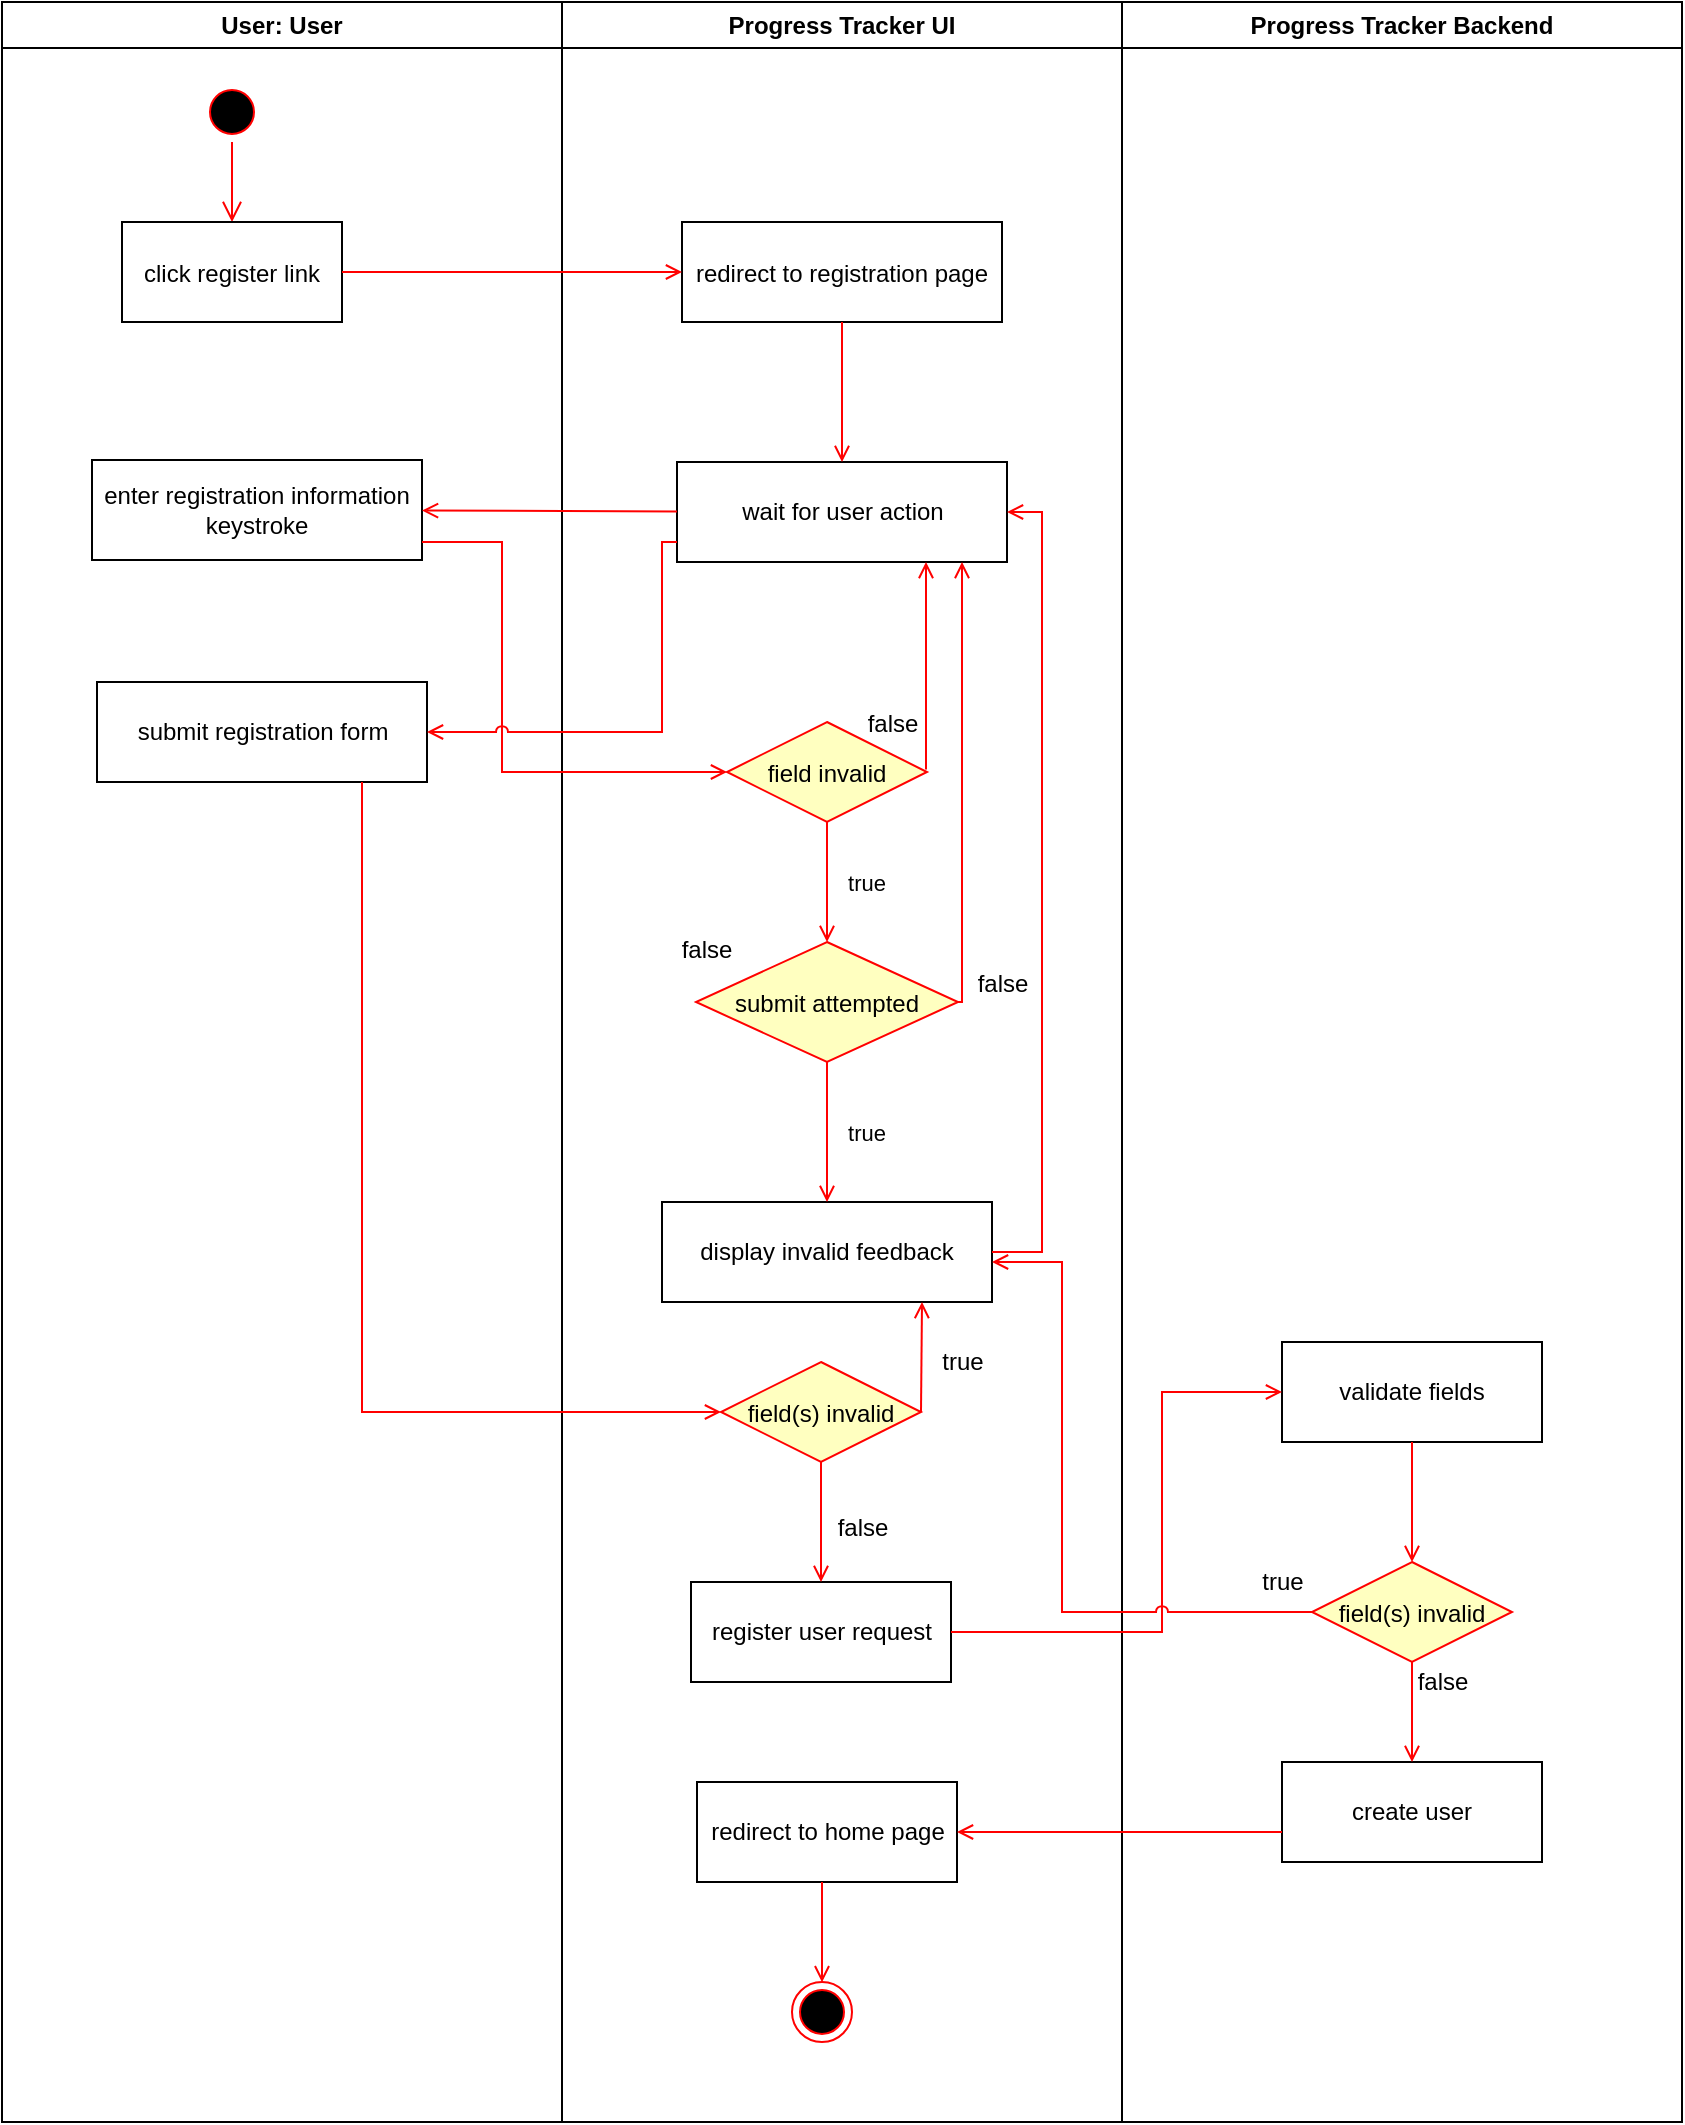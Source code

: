 <?xml version="1.0" encoding="UTF-8"?>
<mxfile compressed="false" version="12.1.7" type="device" pages="1"><diagram id="qxIXQQoXLA4KPB8yL7MM" name="Page-3"><mxGraphModel dx="1722" dy="1054" grid="1" gridSize="10" guides="1" tooltips="1" connect="1" arrows="1" fold="1" page="1" pageScale="1" pageWidth="850" pageHeight="1100" math="0" shadow="0"><root><mxCell id="4MsPIWo7bYqa63KtsmRX-0"/><mxCell id="4MsPIWo7bYqa63KtsmRX-1" parent="4MsPIWo7bYqa63KtsmRX-0"/><mxCell id="LsV0TuWWeMVyQ18mXXkU-35" value="User: User" style="swimlane;whiteSpace=wrap" vertex="1" parent="4MsPIWo7bYqa63KtsmRX-1"><mxGeometry x="440" y="280" width="280" height="1060" as="geometry"/></mxCell><mxCell id="LsV0TuWWeMVyQ18mXXkU-36" value="" style="ellipse;shape=startState;fillColor=#000000;strokeColor=#ff0000;" vertex="1" parent="LsV0TuWWeMVyQ18mXXkU-35"><mxGeometry x="100" y="40" width="30" height="30" as="geometry"/></mxCell><mxCell id="LsV0TuWWeMVyQ18mXXkU-37" value="" style="edgeStyle=elbowEdgeStyle;elbow=horizontal;verticalAlign=bottom;endArrow=open;endSize=8;strokeColor=#FF0000;endFill=1;rounded=0;jumpStyle=arc;" edge="1" parent="LsV0TuWWeMVyQ18mXXkU-35" source="LsV0TuWWeMVyQ18mXXkU-36" target="LsV0TuWWeMVyQ18mXXkU-38"><mxGeometry x="100" y="40" as="geometry"><mxPoint x="115" y="110" as="targetPoint"/></mxGeometry></mxCell><mxCell id="LsV0TuWWeMVyQ18mXXkU-38" value="click register link" style="" vertex="1" parent="LsV0TuWWeMVyQ18mXXkU-35"><mxGeometry x="60" y="110" width="110" height="50" as="geometry"/></mxCell><mxCell id="LsV0TuWWeMVyQ18mXXkU-41" value="enter registration information keystroke" style="whiteSpace=wrap;" vertex="1" parent="LsV0TuWWeMVyQ18mXXkU-35"><mxGeometry x="45" y="229" width="165" height="50" as="geometry"/></mxCell><mxCell id="LsV0TuWWeMVyQ18mXXkU-126" value="submit registration form" style="whiteSpace=wrap;" vertex="1" parent="LsV0TuWWeMVyQ18mXXkU-35"><mxGeometry x="47.5" y="340" width="165" height="50" as="geometry"/></mxCell><mxCell id="LsV0TuWWeMVyQ18mXXkU-44" value="Progress Tracker UI" style="swimlane;whiteSpace=wrap" vertex="1" parent="4MsPIWo7bYqa63KtsmRX-1"><mxGeometry x="720" y="280" width="280" height="1060" as="geometry"/></mxCell><mxCell id="LsV0TuWWeMVyQ18mXXkU-39" value="redirect to registration page" style="" vertex="1" parent="LsV0TuWWeMVyQ18mXXkU-44"><mxGeometry x="60" y="110" width="160" height="50" as="geometry"/></mxCell><mxCell id="LsV0TuWWeMVyQ18mXXkU-112" value="field invalid" style="rhombus;fillColor=#ffffc0;strokeColor=#ff0000;" vertex="1" parent="LsV0TuWWeMVyQ18mXXkU-44"><mxGeometry x="82.5" y="360" width="100" height="50" as="geometry"/></mxCell><mxCell id="LsV0TuWWeMVyQ18mXXkU-114" value="submit attempted" style="rhombus;fillColor=#ffffc0;strokeColor=#ff0000;" vertex="1" parent="LsV0TuWWeMVyQ18mXXkU-44"><mxGeometry x="67" y="470" width="131" height="60" as="geometry"/></mxCell><mxCell id="LsV0TuWWeMVyQ18mXXkU-115" value="true" style="endArrow=open;strokeColor=#FF0000;endFill=1;rounded=0" edge="1" parent="LsV0TuWWeMVyQ18mXXkU-44" source="LsV0TuWWeMVyQ18mXXkU-112" target="LsV0TuWWeMVyQ18mXXkU-114"><mxGeometry x="-0.003" y="20" relative="1" as="geometry"><mxPoint x="53" y="460" as="sourcePoint"/><mxPoint x="203" y="460" as="targetPoint"/><mxPoint as="offset"/></mxGeometry></mxCell><mxCell id="LsV0TuWWeMVyQ18mXXkU-116" value="display invalid feedback" style="whiteSpace=wrap;" vertex="1" parent="LsV0TuWWeMVyQ18mXXkU-44"><mxGeometry x="50" y="600" width="165" height="50" as="geometry"/></mxCell><mxCell id="LsV0TuWWeMVyQ18mXXkU-117" value="true" style="endArrow=open;strokeColor=#FF0000;endFill=1;rounded=0" edge="1" parent="LsV0TuWWeMVyQ18mXXkU-44" source="LsV0TuWWeMVyQ18mXXkU-114" target="LsV0TuWWeMVyQ18mXXkU-116"><mxGeometry x="-0.003" y="20" relative="1" as="geometry"><mxPoint x="140.392" y="539.946" as="sourcePoint"/><mxPoint x="140.13" y="600.06" as="targetPoint"/><mxPoint as="offset"/></mxGeometry></mxCell><mxCell id="LsV0TuWWeMVyQ18mXXkU-118" value="wait for user action" style="whiteSpace=wrap;" vertex="1" parent="LsV0TuWWeMVyQ18mXXkU-44"><mxGeometry x="57.5" y="230" width="165" height="50" as="geometry"/></mxCell><mxCell id="LsV0TuWWeMVyQ18mXXkU-42" value="" style="endArrow=open;strokeColor=#FF0000;endFill=1;rounded=0;jumpStyle=arc;" edge="1" parent="LsV0TuWWeMVyQ18mXXkU-44" source="LsV0TuWWeMVyQ18mXXkU-39" target="LsV0TuWWeMVyQ18mXXkU-118"><mxGeometry relative="1" as="geometry"/></mxCell><mxCell id="LsV0TuWWeMVyQ18mXXkU-120" value="" style="endArrow=open;strokeColor=#FF0000;endFill=1;rounded=0;edgeStyle=elbowEdgeStyle;" edge="1" parent="LsV0TuWWeMVyQ18mXXkU-44"><mxGeometry relative="1" as="geometry"><mxPoint x="182" y="383.75" as="sourcePoint"/><mxPoint x="182" y="280" as="targetPoint"/><Array as="points"><mxPoint x="182" y="330"/></Array></mxGeometry></mxCell><mxCell id="LsV0TuWWeMVyQ18mXXkU-121" value="false" style="text;html=1;resizable=0;points=[];align=center;verticalAlign=middle;labelBackgroundColor=#ffffff;" vertex="1" connectable="0" parent="LsV0TuWWeMVyQ18mXXkU-120"><mxGeometry x="0.001" y="9" relative="1" as="geometry"><mxPoint x="-8" y="28.5" as="offset"/></mxGeometry></mxCell><mxCell id="LsV0TuWWeMVyQ18mXXkU-122" value="" style="endArrow=open;strokeColor=#FF0000;endFill=1;rounded=0;edgeStyle=elbowEdgeStyle;" edge="1" parent="LsV0TuWWeMVyQ18mXXkU-44" source="LsV0TuWWeMVyQ18mXXkU-114" target="LsV0TuWWeMVyQ18mXXkU-118"><mxGeometry relative="1" as="geometry"><mxPoint x="219.714" y="410.107" as="sourcePoint"/><mxPoint x="219.714" y="330" as="targetPoint"/><Array as="points"><mxPoint x="200" y="370"/></Array></mxGeometry></mxCell><mxCell id="LsV0TuWWeMVyQ18mXXkU-123" value="false" style="text;html=1;resizable=0;points=[];align=center;verticalAlign=middle;labelBackgroundColor=#ffffff;" vertex="1" connectable="0" parent="LsV0TuWWeMVyQ18mXXkU-122"><mxGeometry x="0.001" y="9" relative="1" as="geometry"><mxPoint x="29" y="99.5" as="offset"/></mxGeometry></mxCell><mxCell id="LsV0TuWWeMVyQ18mXXkU-124" value="" style="endArrow=open;strokeColor=#FF0000;endFill=1;rounded=0;edgeStyle=elbowEdgeStyle;" edge="1" parent="LsV0TuWWeMVyQ18mXXkU-44" source="LsV0TuWWeMVyQ18mXXkU-116" target="LsV0TuWWeMVyQ18mXXkU-118"><mxGeometry relative="1" as="geometry"><mxPoint x="235" y="625" as="sourcePoint"/><mxPoint x="240" y="280" as="targetPoint"/><Array as="points"><mxPoint x="240" y="580"/></Array></mxGeometry></mxCell><mxCell id="LsV0TuWWeMVyQ18mXXkU-130" value="field(s) invalid" style="rhombus;fillColor=#ffffc0;strokeColor=#ff0000;" vertex="1" parent="LsV0TuWWeMVyQ18mXXkU-44"><mxGeometry x="79.5" y="680" width="100" height="50" as="geometry"/></mxCell><mxCell id="LsV0TuWWeMVyQ18mXXkU-132" value="" style="endArrow=open;strokeColor=#FF0000;endFill=1;rounded=0;edgeStyle=elbowEdgeStyle;jumpStyle=arc;" edge="1" parent="LsV0TuWWeMVyQ18mXXkU-44" source="LsV0TuWWeMVyQ18mXXkU-130" target="LsV0TuWWeMVyQ18mXXkU-116"><mxGeometry relative="1" as="geometry"><mxPoint x="-57.5" y="390" as="sourcePoint"/><mxPoint x="89.5" y="715" as="targetPoint"/><Array as="points"><mxPoint x="180" y="670"/><mxPoint x="40" y="480"/><mxPoint x="-10" y="290"/></Array></mxGeometry></mxCell><mxCell id="LsV0TuWWeMVyQ18mXXkU-133" value="true" style="text;html=1;resizable=0;points=[];align=center;verticalAlign=middle;labelBackgroundColor=#ffffff;" vertex="1" connectable="0" parent="LsV0TuWWeMVyQ18mXXkU-132"><mxGeometry x="0.006" relative="1" as="geometry"><mxPoint x="20" y="2.5" as="offset"/></mxGeometry></mxCell><mxCell id="LsV0TuWWeMVyQ18mXXkU-134" value="register user request" style="whiteSpace=wrap;" vertex="1" parent="LsV0TuWWeMVyQ18mXXkU-44"><mxGeometry x="64.5" y="790" width="130" height="50" as="geometry"/></mxCell><mxCell id="LsV0TuWWeMVyQ18mXXkU-135" value="" style="endArrow=open;strokeColor=#FF0000;endFill=1;rounded=0;edgeStyle=elbowEdgeStyle;jumpStyle=arc;" edge="1" parent="LsV0TuWWeMVyQ18mXXkU-44" source="LsV0TuWWeMVyQ18mXXkU-130" target="LsV0TuWWeMVyQ18mXXkU-134"><mxGeometry relative="1" as="geometry"><mxPoint x="189.5" y="715" as="sourcePoint"/><mxPoint x="190" y="660" as="targetPoint"/><Array as="points"><mxPoint x="140" y="715"/><mxPoint x="50" y="490"/><mxPoint y="300"/></Array></mxGeometry></mxCell><mxCell id="LsV0TuWWeMVyQ18mXXkU-136" value="false" style="text;html=1;resizable=0;points=[];align=center;verticalAlign=middle;labelBackgroundColor=#ffffff;" vertex="1" connectable="0" parent="LsV0TuWWeMVyQ18mXXkU-135"><mxGeometry x="0.006" relative="1" as="geometry"><mxPoint x="20" y="2.5" as="offset"/></mxGeometry></mxCell><mxCell id="LsV0TuWWeMVyQ18mXXkU-149" value="redirect to home page" style="whiteSpace=wrap;" vertex="1" parent="LsV0TuWWeMVyQ18mXXkU-44"><mxGeometry x="67.5" y="890" width="130" height="50" as="geometry"/></mxCell><mxCell id="LsV0TuWWeMVyQ18mXXkU-152" value="" style="ellipse;html=1;shape=endState;fillColor=#000000;strokeColor=#ff0000;" vertex="1" parent="LsV0TuWWeMVyQ18mXXkU-44"><mxGeometry x="115" y="990" width="30" height="30" as="geometry"/></mxCell><mxCell id="LsV0TuWWeMVyQ18mXXkU-153" value="" style="endArrow=open;strokeColor=#FF0000;endFill=1;rounded=0;edgeStyle=elbowEdgeStyle;jumpStyle=arc;elbow=vertical;" edge="1" parent="LsV0TuWWeMVyQ18mXXkU-44"><mxGeometry relative="1" as="geometry"><mxPoint x="130" y="940" as="sourcePoint"/><mxPoint x="130" y="990.134" as="targetPoint"/><Array as="points"><mxPoint x="130" y="970"/><mxPoint x="102.5" y="980"/><mxPoint x="112.5" y="1005"/><mxPoint x="-12.5" y="1075"/><mxPoint x="-242.5" y="765"/><mxPoint x="-292.5" y="575"/></Array></mxGeometry></mxCell><mxCell id="LsV0TuWWeMVyQ18mXXkU-63" value="Progress Tracker Backend" style="swimlane;whiteSpace=wrap" vertex="1" parent="4MsPIWo7bYqa63KtsmRX-1"><mxGeometry x="1000" y="280" width="280" height="1060" as="geometry"><mxRectangle x="724.5" y="128" width="80" height="23" as="alternateBounds"/></mxGeometry></mxCell><mxCell id="LsV0TuWWeMVyQ18mXXkU-137" value="validate fields" style="whiteSpace=wrap;" vertex="1" parent="LsV0TuWWeMVyQ18mXXkU-63"><mxGeometry x="80" y="670" width="130" height="50" as="geometry"/></mxCell><mxCell id="LsV0TuWWeMVyQ18mXXkU-140" value="field(s) invalid" style="rhombus;fillColor=#ffffc0;strokeColor=#ff0000;" vertex="1" parent="LsV0TuWWeMVyQ18mXXkU-63"><mxGeometry x="95" y="780" width="100" height="50" as="geometry"/></mxCell><mxCell id="LsV0TuWWeMVyQ18mXXkU-141" value="" style="endArrow=open;strokeColor=#FF0000;endFill=1;rounded=0;edgeStyle=elbowEdgeStyle;jumpStyle=arc;elbow=vertical;" edge="1" parent="LsV0TuWWeMVyQ18mXXkU-63" source="LsV0TuWWeMVyQ18mXXkU-137" target="LsV0TuWWeMVyQ18mXXkU-140"><mxGeometry relative="1" as="geometry"><mxPoint x="-75.5" y="825" as="sourcePoint"/><mxPoint x="90" y="705" as="targetPoint"/><Array as="points"><mxPoint x="145" y="750"/><mxPoint x="20" y="820"/><mxPoint x="-210" y="510"/><mxPoint x="-260" y="320"/></Array></mxGeometry></mxCell><mxCell id="LsV0TuWWeMVyQ18mXXkU-146" value="create user" style="whiteSpace=wrap;" vertex="1" parent="LsV0TuWWeMVyQ18mXXkU-63"><mxGeometry x="80" y="880" width="130" height="50" as="geometry"/></mxCell><mxCell id="LsV0TuWWeMVyQ18mXXkU-147" value="" style="endArrow=open;strokeColor=#FF0000;endFill=1;rounded=0;edgeStyle=elbowEdgeStyle;jumpStyle=arc;elbow=vertical;" edge="1" parent="LsV0TuWWeMVyQ18mXXkU-63" source="LsV0TuWWeMVyQ18mXXkU-140" target="LsV0TuWWeMVyQ18mXXkU-146"><mxGeometry relative="1" as="geometry"><mxPoint x="145" y="840" as="sourcePoint"/><mxPoint x="145" y="900" as="targetPoint"/><Array as="points"><mxPoint x="145" y="870"/><mxPoint x="20" y="940"/><mxPoint x="-210" y="630"/><mxPoint x="-260" y="440"/></Array></mxGeometry></mxCell><mxCell id="LsV0TuWWeMVyQ18mXXkU-148" value="false" style="text;html=1;resizable=0;points=[];align=center;verticalAlign=middle;labelBackgroundColor=#ffffff;" vertex="1" connectable="0" parent="LsV0TuWWeMVyQ18mXXkU-147"><mxGeometry x="0.6" y="20" relative="1" as="geometry"><mxPoint x="-5" y="-30" as="offset"/></mxGeometry></mxCell><mxCell id="LsV0TuWWeMVyQ18mXXkU-40" value="" style="endArrow=open;strokeColor=#FF0000;endFill=1;rounded=0;jumpStyle=arc;" edge="1" parent="4MsPIWo7bYqa63KtsmRX-1" source="LsV0TuWWeMVyQ18mXXkU-38" target="LsV0TuWWeMVyQ18mXXkU-39"><mxGeometry relative="1" as="geometry"/></mxCell><mxCell id="LsV0TuWWeMVyQ18mXXkU-113" value="" style="endArrow=open;strokeColor=#FF0000;endFill=1;rounded=0;edgeStyle=elbowEdgeStyle;" edge="1" parent="4MsPIWo7bYqa63KtsmRX-1" source="LsV0TuWWeMVyQ18mXXkU-41" target="LsV0TuWWeMVyQ18mXXkU-112"><mxGeometry relative="1" as="geometry"><mxPoint x="810.25" y="530" as="sourcePoint"/><mxPoint x="630.25" y="610" as="targetPoint"/><Array as="points"><mxPoint x="690" y="550"/></Array></mxGeometry></mxCell><mxCell id="LsV0TuWWeMVyQ18mXXkU-119" value="" style="endArrow=open;strokeColor=#FF0000;endFill=1;rounded=0" edge="1" parent="4MsPIWo7bYqa63KtsmRX-1" source="LsV0TuWWeMVyQ18mXXkU-118" target="LsV0TuWWeMVyQ18mXXkU-41"><mxGeometry relative="1" as="geometry"><mxPoint x="628.482" y="580" as="sourcePoint"/><mxPoint x="837.757" y="682.622" as="targetPoint"/></mxGeometry></mxCell><mxCell id="LsV0TuWWeMVyQ18mXXkU-127" value="" style="endArrow=open;strokeColor=#FF0000;endFill=1;rounded=0;edgeStyle=elbowEdgeStyle;jumpStyle=arc;" edge="1" parent="4MsPIWo7bYqa63KtsmRX-1" source="LsV0TuWWeMVyQ18mXXkU-118" target="LsV0TuWWeMVyQ18mXXkU-126"><mxGeometry relative="1" as="geometry"><mxPoint x="690" y="830" as="sourcePoint"/><mxPoint x="692" y="610" as="targetPoint"/><Array as="points"><mxPoint x="770" y="550"/><mxPoint x="740" y="620"/></Array></mxGeometry></mxCell><mxCell id="LsV0TuWWeMVyQ18mXXkU-128" value="false" style="text;html=1;resizable=0;points=[];align=center;verticalAlign=middle;labelBackgroundColor=#ffffff;" vertex="1" connectable="0" parent="LsV0TuWWeMVyQ18mXXkU-127"><mxGeometry x="0.001" y="9" relative="1" as="geometry"><mxPoint x="29" y="99.5" as="offset"/></mxGeometry></mxCell><mxCell id="LsV0TuWWeMVyQ18mXXkU-131" value="" style="endArrow=open;strokeColor=#FF0000;endFill=1;rounded=0;edgeStyle=elbowEdgeStyle;jumpStyle=arc;" edge="1" parent="4MsPIWo7bYqa63KtsmRX-1" source="LsV0TuWWeMVyQ18mXXkU-126" target="LsV0TuWWeMVyQ18mXXkU-130"><mxGeometry relative="1" as="geometry"><mxPoint x="660" y="560" as="sourcePoint"/><mxPoint x="812.5" y="675" as="targetPoint"/><Array as="points"><mxPoint x="620" y="710"/><mxPoint x="730" y="660"/><mxPoint x="750" y="750"/><mxPoint x="700" y="560"/></Array></mxGeometry></mxCell><mxCell id="LsV0TuWWeMVyQ18mXXkU-138" value="" style="endArrow=open;strokeColor=#FF0000;endFill=1;rounded=0;edgeStyle=elbowEdgeStyle;jumpStyle=arc;" edge="1" parent="4MsPIWo7bYqa63KtsmRX-1" source="LsV0TuWWeMVyQ18mXXkU-134" target="LsV0TuWWeMVyQ18mXXkU-137"><mxGeometry relative="1" as="geometry"><mxPoint x="1000" y="1060" as="sourcePoint"/><mxPoint x="1050" y="1120" as="targetPoint"/><Array as="points"><mxPoint x="1020" y="1095"/><mxPoint x="1010" y="1090"/><mxPoint x="780" y="780"/><mxPoint x="730" y="590"/></Array></mxGeometry></mxCell><mxCell id="LsV0TuWWeMVyQ18mXXkU-144" value="" style="endArrow=open;strokeColor=#FF0000;endFill=1;rounded=0;edgeStyle=elbowEdgeStyle;jumpStyle=arc;" edge="1" parent="4MsPIWo7bYqa63KtsmRX-1" source="LsV0TuWWeMVyQ18mXXkU-140" target="LsV0TuWWeMVyQ18mXXkU-116"><mxGeometry relative="1" as="geometry"><mxPoint x="909.5" y="995" as="sourcePoint"/><mxPoint x="910" y="940" as="targetPoint"/><Array as="points"><mxPoint x="970" y="910"/><mxPoint x="990" y="1050"/><mxPoint x="770" y="770"/><mxPoint x="720" y="580"/></Array></mxGeometry></mxCell><mxCell id="LsV0TuWWeMVyQ18mXXkU-145" value="true" style="text;html=1;resizable=0;points=[];align=center;verticalAlign=middle;labelBackgroundColor=#ffffff;" vertex="1" connectable="0" parent="LsV0TuWWeMVyQ18mXXkU-144"><mxGeometry x="0.006" relative="1" as="geometry"><mxPoint x="110" y="28.5" as="offset"/></mxGeometry></mxCell><mxCell id="LsV0TuWWeMVyQ18mXXkU-150" value="" style="endArrow=open;strokeColor=#FF0000;endFill=1;rounded=0;edgeStyle=elbowEdgeStyle;jumpStyle=arc;elbow=vertical;" edge="1" parent="4MsPIWo7bYqa63KtsmRX-1" source="LsV0TuWWeMVyQ18mXXkU-146" target="LsV0TuWWeMVyQ18mXXkU-149"><mxGeometry relative="1" as="geometry"><mxPoint x="1020" y="1180" as="sourcePoint"/><mxPoint x="1020" y="1230" as="targetPoint"/><Array as="points"><mxPoint x="1010" y="1195"/><mxPoint x="1020" y="1220"/><mxPoint x="895" y="1290"/><mxPoint x="665" y="980"/><mxPoint x="615" y="790"/></Array></mxGeometry></mxCell></root></mxGraphModel></diagram></mxfile>